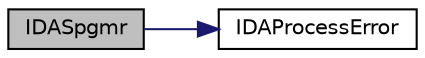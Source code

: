 digraph "IDASpgmr"
{
  edge [fontname="Helvetica",fontsize="10",labelfontname="Helvetica",labelfontsize="10"];
  node [fontname="Helvetica",fontsize="10",shape=record];
  rankdir="LR";
  Node0 [label="IDASpgmr",height=0.2,width=0.4,color="black", fillcolor="grey75", style="filled", fontcolor="black"];
  Node0 -> Node1 [color="midnightblue",fontsize="10",style="solid",fontname="Helvetica"];
  Node1 [label="IDAProcessError",height=0.2,width=0.4,color="black", fillcolor="white", style="filled",URL="$d4/d65/ida_8c.html#a8401cec99cd95b3d7264659b629c9583"];
}
